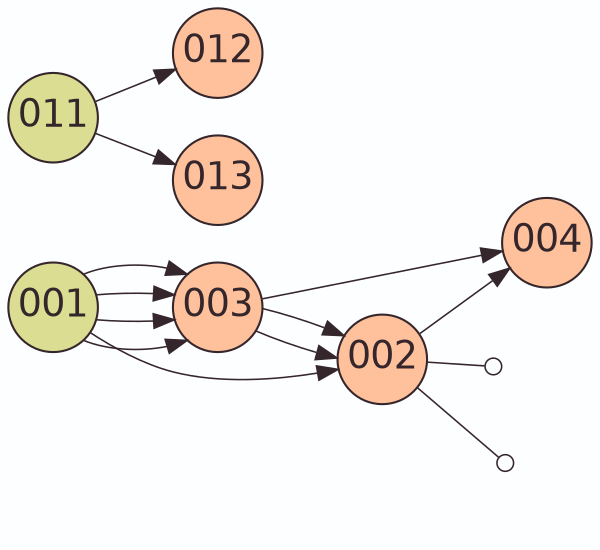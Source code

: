 digraph G {
    layout=dot
  rankdir=LR
    bgcolor="#FDFEFF"
    edge [color="#34262B" penwidth=0.75]
    node [
        shape=star
        fixedsize=true
        width=0.3
        height=0.3
        fillcolor="#FEE548"
        color="#34262B"
        fontcolor="#34262B"
        fontsize=18
        penwidth=1
        style=filled
        label=""
    ]
    
    node [
        width=1.2
        height=1.2
        fontname=Helvetica
        label="\N"
    ]
    
    node [
        width=0.6
        height=0.6
        shape=circle
        fillcolor="#FFC19C"
    ]
    003 003 003 002 003 004 002 004 002 012 013
    node [fillcolor="#DBDE92"]
    
    001 -> 003
    001 -> 003
    001 -> 003
    001 -> 002
    001 -> 003
    002 -> 004
    003 -> 002
    003 -> 004
    003 -> 002
    011 -> 012
    011 -> 013
    node [style=invisible label=""]
    0102 0202
    edge [arrowhead=odot]
    002 -> 0102
    002 -> 0202
}
